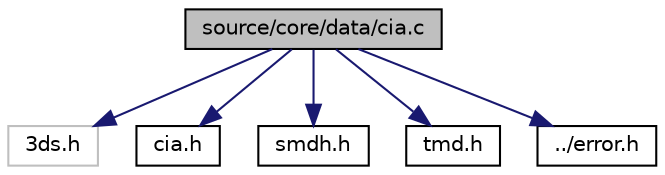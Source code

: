 digraph "source/core/data/cia.c"
{
  edge [fontname="Helvetica",fontsize="10",labelfontname="Helvetica",labelfontsize="10"];
  node [fontname="Helvetica",fontsize="10",shape=record];
  Node1 [label="source/core/data/cia.c",height=0.2,width=0.4,color="black", fillcolor="grey75", style="filled" fontcolor="black"];
  Node1 -> Node2 [color="midnightblue",fontsize="10",style="solid",fontname="Helvetica"];
  Node2 [label="3ds.h",height=0.2,width=0.4,color="grey75", fillcolor="white", style="filled"];
  Node1 -> Node3 [color="midnightblue",fontsize="10",style="solid",fontname="Helvetica"];
  Node3 [label="cia.h",height=0.2,width=0.4,color="black", fillcolor="white", style="filled",URL="$cia_8h.html"];
  Node1 -> Node4 [color="midnightblue",fontsize="10",style="solid",fontname="Helvetica"];
  Node4 [label="smdh.h",height=0.2,width=0.4,color="black", fillcolor="white", style="filled",URL="$smdh_8h.html"];
  Node1 -> Node5 [color="midnightblue",fontsize="10",style="solid",fontname="Helvetica"];
  Node5 [label="tmd.h",height=0.2,width=0.4,color="black", fillcolor="white", style="filled",URL="$tmd_8h.html"];
  Node1 -> Node6 [color="midnightblue",fontsize="10",style="solid",fontname="Helvetica"];
  Node6 [label="../error.h",height=0.2,width=0.4,color="black", fillcolor="white", style="filled",URL="$error_8h.html"];
}
